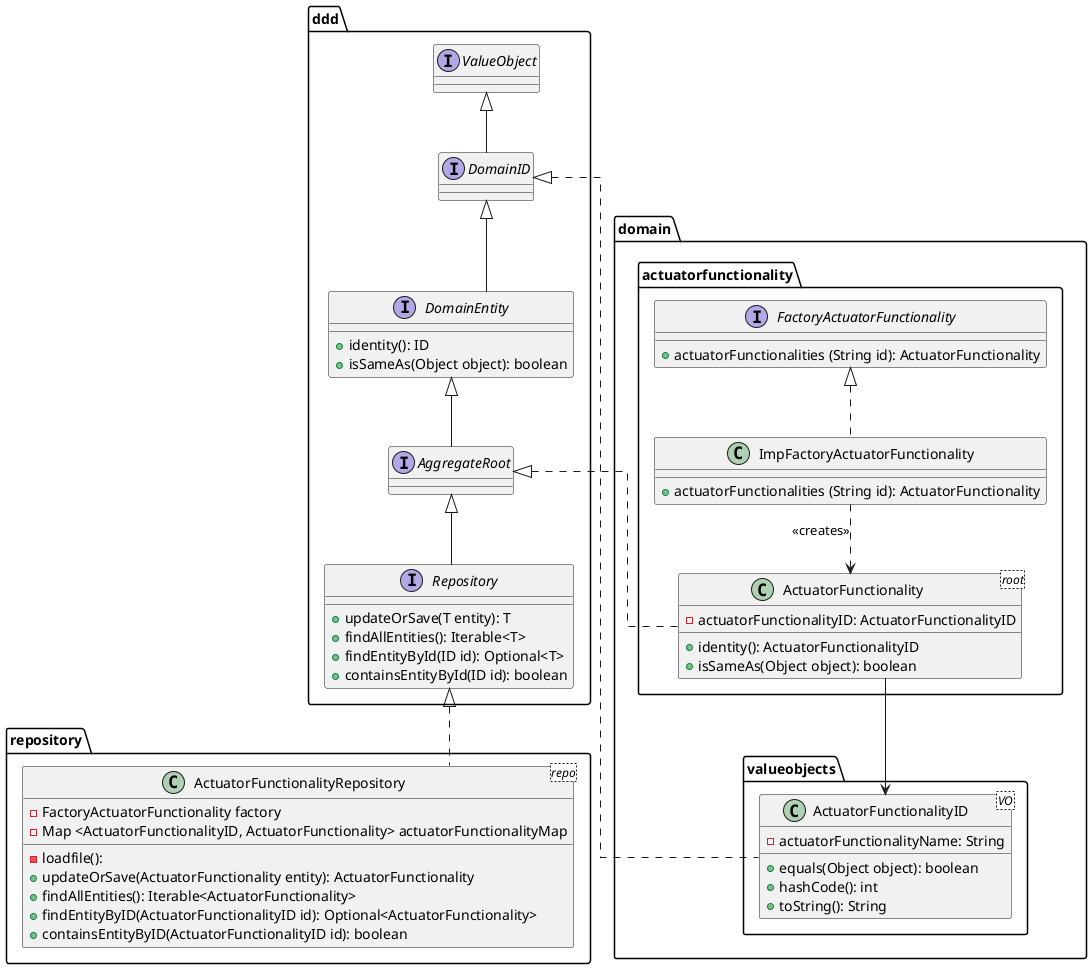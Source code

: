 @startuml
skinparam linetype ortho
package ddd {
interface ValueObject{
}
interface DomainID extends ValueObject{
}
interface DomainEntity extends DomainID {
+identity(): ID
+isSameAs(Object object): boolean
}
interface AggregateRoot extends DomainEntity {
}

interface Repository extends AggregateRoot{
+updateOrSave(T entity): T
+findAllEntities(): Iterable<T>
+findEntityById(ID id): Optional<T>
+containsEntityById(ID id): boolean
}
}

package domain {
    package valueobjects {
        class ActuatorFunctionalityID <VO> {
            - actuatorFunctionalityName: String
            + equals(Object object): boolean
            + hashCode(): int
            + toString(): String
        }
        DomainID <|.. ActuatorFunctionalityID
    }
    package actuatorfunctionality {
        interface FactoryActuatorFunctionality {
            + actuatorFunctionalities (String id): ActuatorFunctionality
        }
        class ImpFactoryActuatorFunctionality implements FactoryActuatorFunctionality {
            + actuatorFunctionalities (String id): ActuatorFunctionality
        }

        ImpFactoryActuatorFunctionality ..> ActuatorFunctionality: <<creates>>

        class ActuatorFunctionality <root> {
            - actuatorFunctionalityID: ActuatorFunctionalityID
            + identity(): ActuatorFunctionalityID
            + isSameAs(Object object): boolean

        }
        AggregateRoot <|.. ActuatorFunctionality
        ActuatorFunctionality --> ActuatorFunctionalityID
    }

}

package repository {
    class ActuatorFunctionalityRepository <repo> {
        - FactoryActuatorFunctionality factory
        - Map <ActuatorFunctionalityID, ActuatorFunctionality> actuatorFunctionalityMap
        - loadfile():
        + updateOrSave(ActuatorFunctionality entity): ActuatorFunctionality
        + findAllEntities(): Iterable<ActuatorFunctionality>
        + findEntityByID(ActuatorFunctionalityID id): Optional<ActuatorFunctionality>
        + containsEntityByID(ActuatorFunctionalityID id): boolean
    }
    Repository <|.. ActuatorFunctionalityRepository
}
@enduml